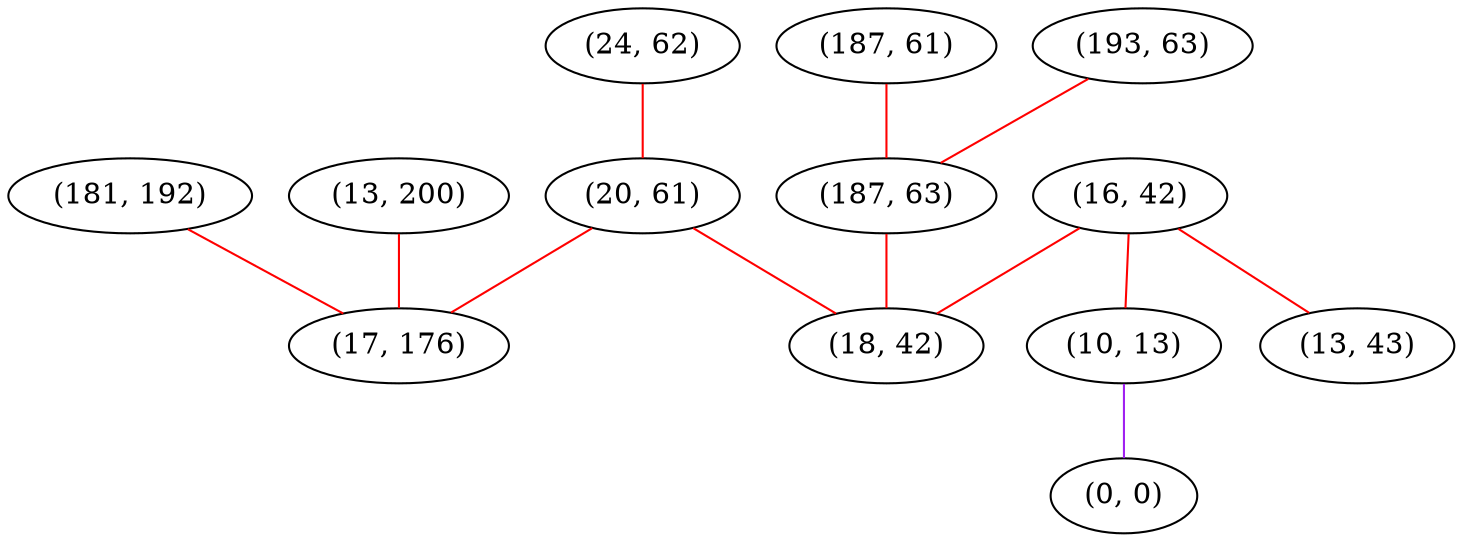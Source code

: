 graph "" {
"(24, 62)";
"(181, 192)";
"(16, 42)";
"(187, 61)";
"(10, 13)";
"(193, 63)";
"(20, 61)";
"(0, 0)";
"(13, 200)";
"(187, 63)";
"(17, 176)";
"(13, 43)";
"(18, 42)";
"(24, 62)" -- "(20, 61)"  [color=red, key=0, weight=1];
"(181, 192)" -- "(17, 176)"  [color=red, key=0, weight=1];
"(16, 42)" -- "(10, 13)"  [color=red, key=0, weight=1];
"(16, 42)" -- "(18, 42)"  [color=red, key=0, weight=1];
"(16, 42)" -- "(13, 43)"  [color=red, key=0, weight=1];
"(187, 61)" -- "(187, 63)"  [color=red, key=0, weight=1];
"(10, 13)" -- "(0, 0)"  [color=purple, key=0, weight=4];
"(193, 63)" -- "(187, 63)"  [color=red, key=0, weight=1];
"(20, 61)" -- "(17, 176)"  [color=red, key=0, weight=1];
"(20, 61)" -- "(18, 42)"  [color=red, key=0, weight=1];
"(13, 200)" -- "(17, 176)"  [color=red, key=0, weight=1];
"(187, 63)" -- "(18, 42)"  [color=red, key=0, weight=1];
}
